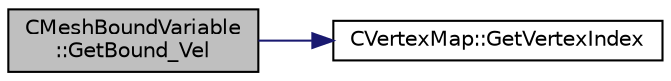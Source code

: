 digraph "CMeshBoundVariable::GetBound_Vel"
{
 // LATEX_PDF_SIZE
  edge [fontname="Helvetica",fontsize="10",labelfontname="Helvetica",labelfontsize="10"];
  node [fontname="Helvetica",fontsize="10",shape=record];
  rankdir="LR";
  Node1 [label="CMeshBoundVariable\l::GetBound_Vel",height=0.2,width=0.4,color="black", fillcolor="grey75", style="filled", fontcolor="black",tooltip="Get the value of the displacement imposed at the boundary."];
  Node1 -> Node2 [color="midnightblue",fontsize="10",style="solid",fontname="Helvetica"];
  Node2 [label="CVertexMap::GetVertexIndex",height=0.2,width=0.4,color="black", fillcolor="white", style="filled",URL="$classCVertexMap.html#ae62665f7065cb9e31c2aec1ec90c0afc",tooltip="Convert a point index to vertex index."];
}
